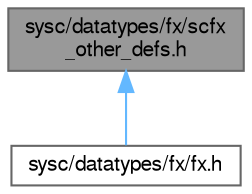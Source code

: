 digraph "sysc/datatypes/fx/scfx_other_defs.h"
{
 // LATEX_PDF_SIZE
  bgcolor="transparent";
  edge [fontname=FreeSans,fontsize=10,labelfontname=FreeSans,labelfontsize=10];
  node [fontname=FreeSans,fontsize=10,shape=box,height=0.2,width=0.4];
  Node1 [id="Node000001",label="sysc/datatypes/fx/scfx\l_other_defs.h",height=0.2,width=0.4,color="gray40", fillcolor="grey60", style="filled", fontcolor="black",tooltip=" "];
  Node1 -> Node2 [id="edge1_Node000001_Node000002",dir="back",color="steelblue1",style="solid",tooltip=" "];
  Node2 [id="Node000002",label="sysc/datatypes/fx/fx.h",height=0.2,width=0.4,color="grey40", fillcolor="white", style="filled",URL="$a00074.html",tooltip=" "];
}
